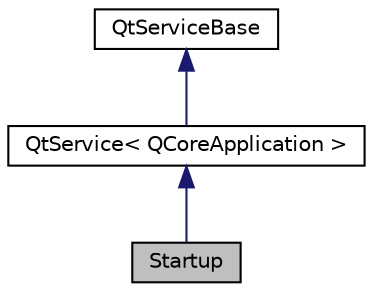 digraph "Startup"
{
  edge [fontname="Helvetica",fontsize="10",labelfontname="Helvetica",labelfontsize="10"];
  node [fontname="Helvetica",fontsize="10",shape=record];
  Node3 [label="Startup",height=0.2,width=0.4,color="black", fillcolor="grey75", style="filled", fontcolor="black"];
  Node4 -> Node3 [dir="back",color="midnightblue",fontsize="10",style="solid",fontname="Helvetica"];
  Node4 [label="QtService\< QCoreApplication \>",height=0.2,width=0.4,color="black", fillcolor="white", style="filled",URL="$class_qt_service.html"];
  Node5 -> Node4 [dir="back",color="midnightblue",fontsize="10",style="solid",fontname="Helvetica"];
  Node5 [label="QtServiceBase",height=0.2,width=0.4,color="black", fillcolor="white", style="filled",URL="$class_qt_service_base.html",tooltip="The QtServiceBase class provides an API for implementing Windows services and Unix daemons..."];
}
